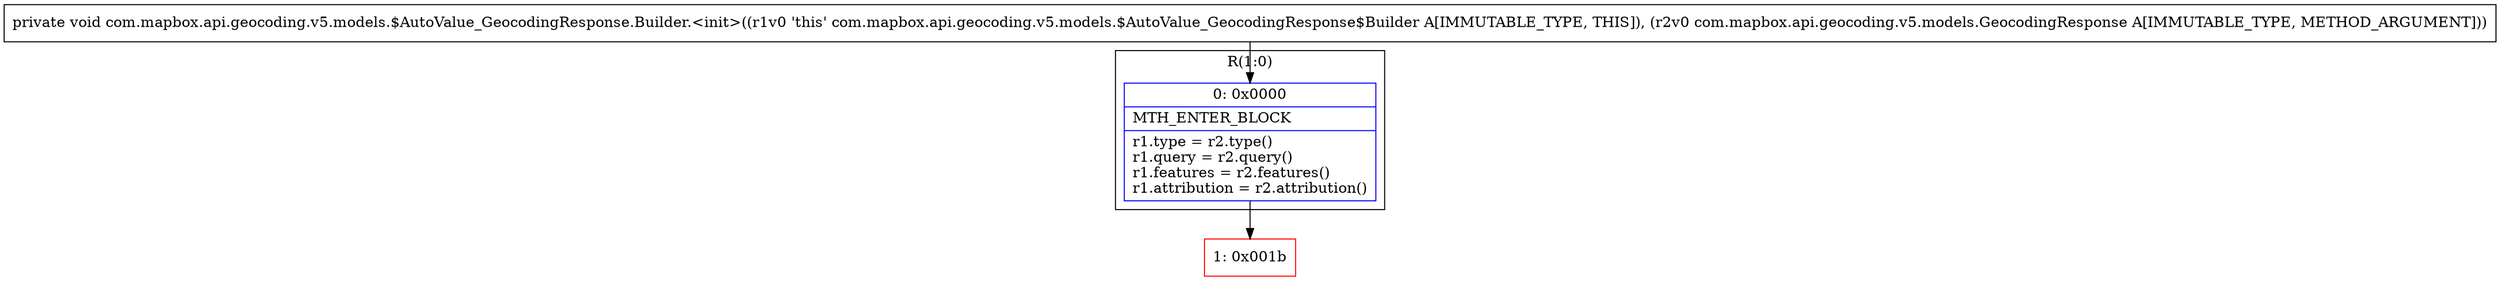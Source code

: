 digraph "CFG forcom.mapbox.api.geocoding.v5.models.$AutoValue_GeocodingResponse.Builder.\<init\>(Lcom\/mapbox\/api\/geocoding\/v5\/models\/GeocodingResponse;)V" {
subgraph cluster_Region_573506705 {
label = "R(1:0)";
node [shape=record,color=blue];
Node_0 [shape=record,label="{0\:\ 0x0000|MTH_ENTER_BLOCK\l|r1.type = r2.type()\lr1.query = r2.query()\lr1.features = r2.features()\lr1.attribution = r2.attribution()\l}"];
}
Node_1 [shape=record,color=red,label="{1\:\ 0x001b}"];
MethodNode[shape=record,label="{private void com.mapbox.api.geocoding.v5.models.$AutoValue_GeocodingResponse.Builder.\<init\>((r1v0 'this' com.mapbox.api.geocoding.v5.models.$AutoValue_GeocodingResponse$Builder A[IMMUTABLE_TYPE, THIS]), (r2v0 com.mapbox.api.geocoding.v5.models.GeocodingResponse A[IMMUTABLE_TYPE, METHOD_ARGUMENT])) }"];
MethodNode -> Node_0;
Node_0 -> Node_1;
}

